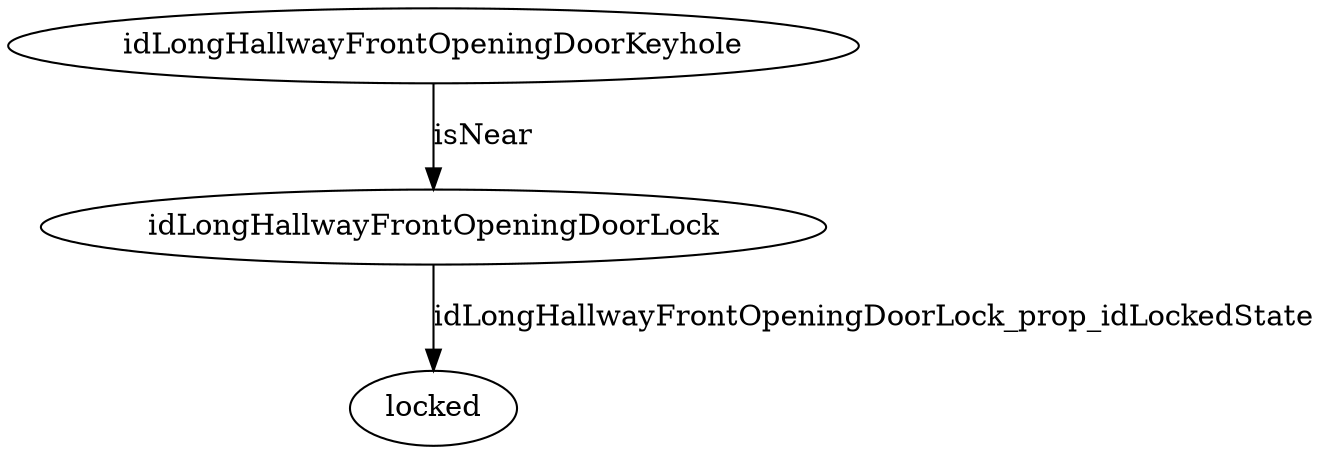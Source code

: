 strict digraph  {
idLongHallwayFrontOpeningDoorKeyhole [node_type=entity_node, root=root];
idLongHallwayFrontOpeningDoorLock;
locked;
idLongHallwayFrontOpeningDoorKeyhole -> idLongHallwayFrontOpeningDoorLock  [edge_type=relationship, label=isNear];
idLongHallwayFrontOpeningDoorLock -> locked  [edge_type=property, label=idLongHallwayFrontOpeningDoorLock_prop_idLockedState];
}
